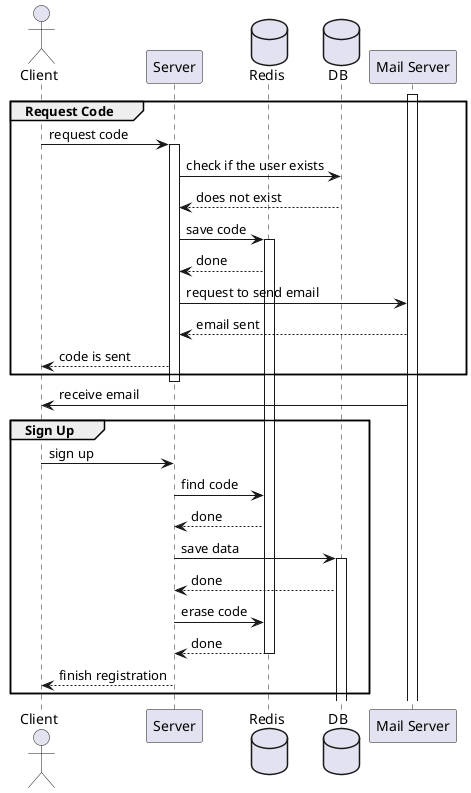 @startuml

actor Client as client
participant Server as server
database Redis as redis
database DB as db
participant "Mail Server" as mail

activate mail

group Request Code
client -> server: request code
activate server

server -> db: check if the user exists

db --> server: does not exist

server -> redis: save code
activate redis

redis --> server: done


server -> mail: request to send email

mail --> server: email sent

server --> client: code is sent

end
deactivate server

mail -> client: receive email

group Sign Up

client -> server: sign up

    server -> redis: find code

    redis --> server: done

    server -> db: save data

    activate db

    db --> server: done

    server -> redis: erase code
    redis --> server: done
    deactivate redis
    server --> client: finish registration

end




@enduml